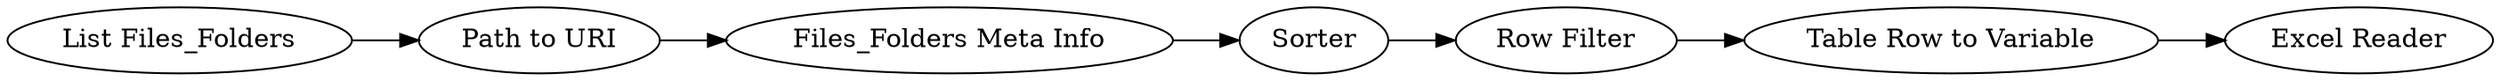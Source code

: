 digraph {
	1 -> 8
	4 -> 5
	3 -> 7
	7 -> 4
	8 -> 2
	2 -> 3
	5 [label="Excel Reader"]
	1 [label="List Files_Folders"]
	7 [label="Row Filter"]
	4 [label="Table Row to Variable"]
	8 [label="Path to URI"]
	3 [label=Sorter]
	2 [label="Files_Folders Meta Info"]
	rankdir=LR
}
